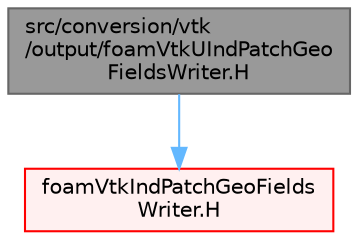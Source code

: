 digraph "src/conversion/vtk/output/foamVtkUIndPatchGeoFieldsWriter.H"
{
 // LATEX_PDF_SIZE
  bgcolor="transparent";
  edge [fontname=Helvetica,fontsize=10,labelfontname=Helvetica,labelfontsize=10];
  node [fontname=Helvetica,fontsize=10,shape=box,height=0.2,width=0.4];
  Node1 [id="Node000001",label="src/conversion/vtk\l/output/foamVtkUIndPatchGeo\lFieldsWriter.H",height=0.2,width=0.4,color="gray40", fillcolor="grey60", style="filled", fontcolor="black",tooltip=" "];
  Node1 -> Node2 [id="edge1_Node000001_Node000002",color="steelblue1",style="solid",tooltip=" "];
  Node2 [id="Node000002",label="foamVtkIndPatchGeoFields\lWriter.H",height=0.2,width=0.4,color="red", fillcolor="#FFF0F0", style="filled",URL="$foamVtkIndPatchGeoFieldsWriter_8H.html",tooltip=" "];
}
